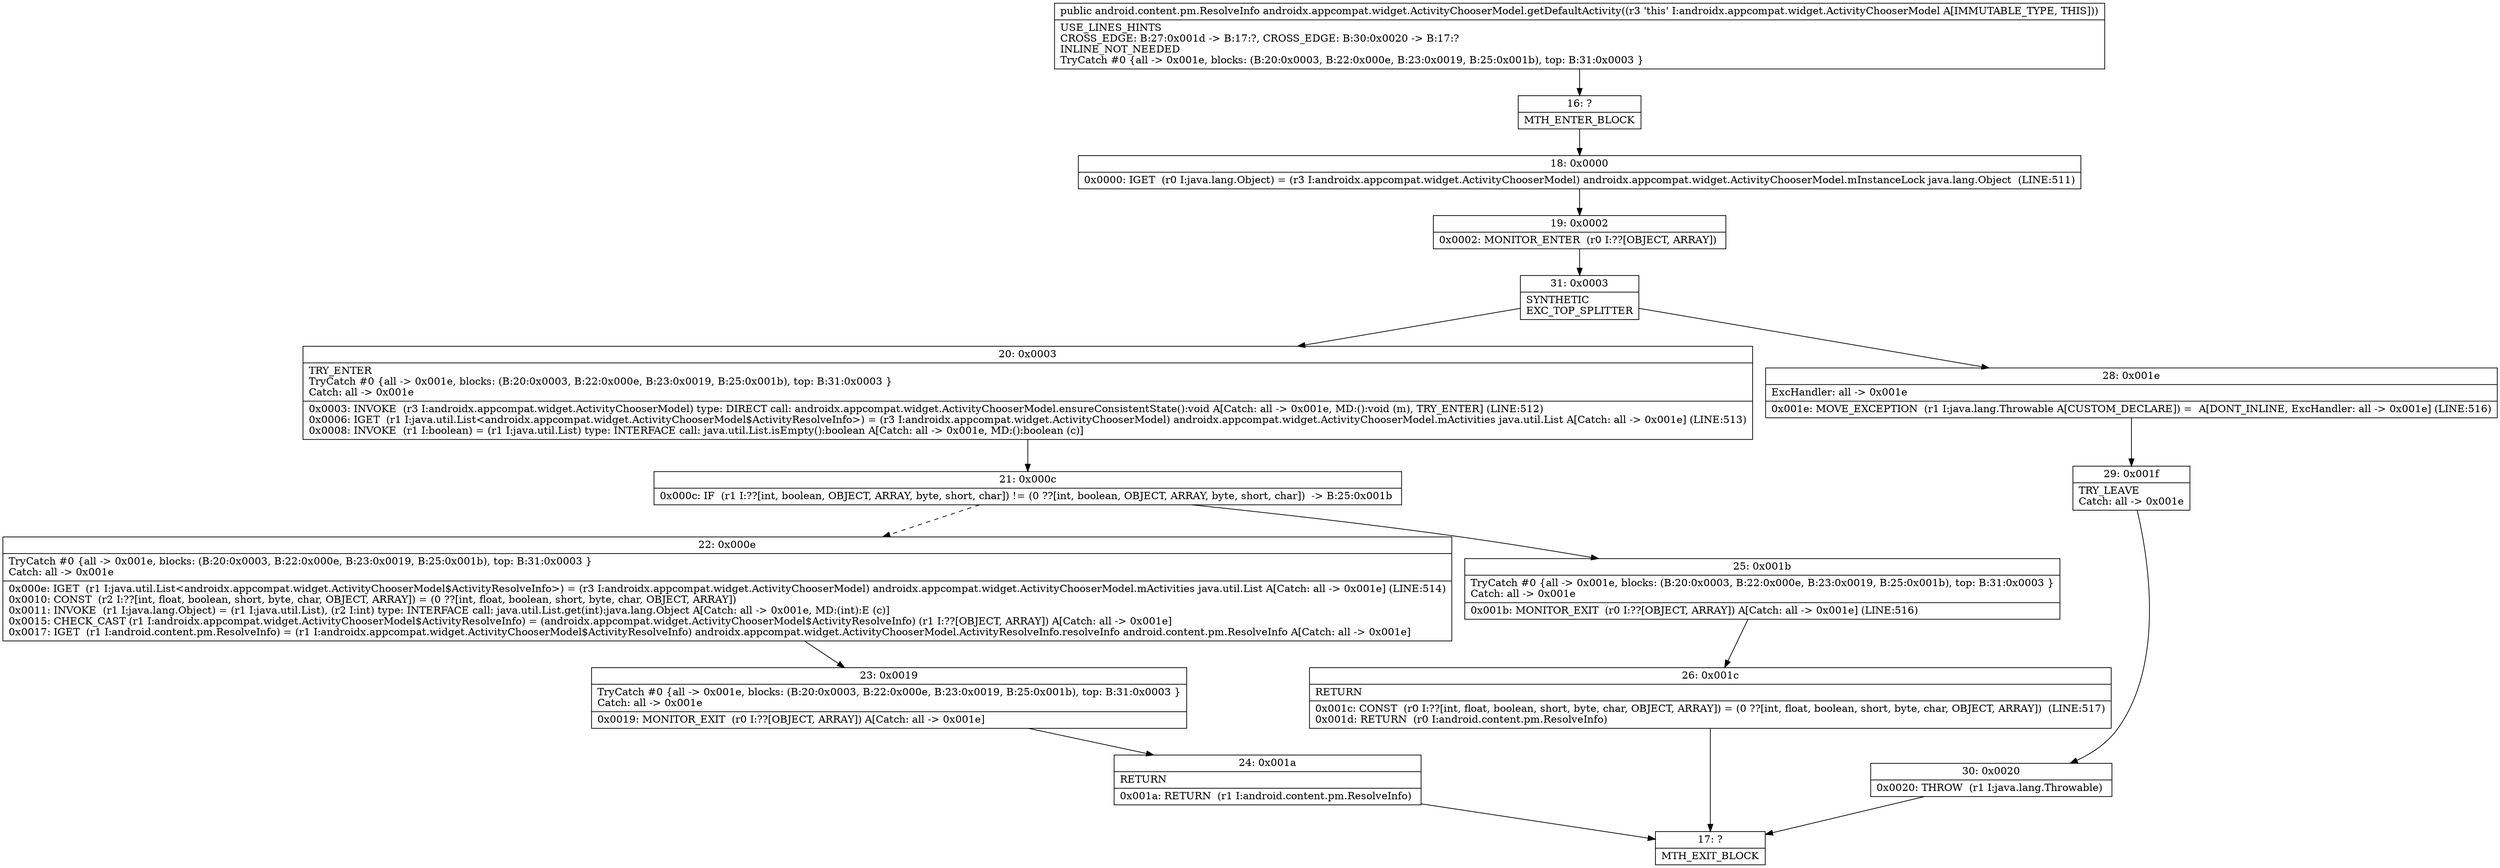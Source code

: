 digraph "CFG forandroidx.appcompat.widget.ActivityChooserModel.getDefaultActivity()Landroid\/content\/pm\/ResolveInfo;" {
Node_16 [shape=record,label="{16\:\ ?|MTH_ENTER_BLOCK\l}"];
Node_18 [shape=record,label="{18\:\ 0x0000|0x0000: IGET  (r0 I:java.lang.Object) = (r3 I:androidx.appcompat.widget.ActivityChooserModel) androidx.appcompat.widget.ActivityChooserModel.mInstanceLock java.lang.Object  (LINE:511)\l}"];
Node_19 [shape=record,label="{19\:\ 0x0002|0x0002: MONITOR_ENTER  (r0 I:??[OBJECT, ARRAY]) \l}"];
Node_31 [shape=record,label="{31\:\ 0x0003|SYNTHETIC\lEXC_TOP_SPLITTER\l}"];
Node_20 [shape=record,label="{20\:\ 0x0003|TRY_ENTER\lTryCatch #0 \{all \-\> 0x001e, blocks: (B:20:0x0003, B:22:0x000e, B:23:0x0019, B:25:0x001b), top: B:31:0x0003 \}\lCatch: all \-\> 0x001e\l|0x0003: INVOKE  (r3 I:androidx.appcompat.widget.ActivityChooserModel) type: DIRECT call: androidx.appcompat.widget.ActivityChooserModel.ensureConsistentState():void A[Catch: all \-\> 0x001e, MD:():void (m), TRY_ENTER] (LINE:512)\l0x0006: IGET  (r1 I:java.util.List\<androidx.appcompat.widget.ActivityChooserModel$ActivityResolveInfo\>) = (r3 I:androidx.appcompat.widget.ActivityChooserModel) androidx.appcompat.widget.ActivityChooserModel.mActivities java.util.List A[Catch: all \-\> 0x001e] (LINE:513)\l0x0008: INVOKE  (r1 I:boolean) = (r1 I:java.util.List) type: INTERFACE call: java.util.List.isEmpty():boolean A[Catch: all \-\> 0x001e, MD:():boolean (c)]\l}"];
Node_21 [shape=record,label="{21\:\ 0x000c|0x000c: IF  (r1 I:??[int, boolean, OBJECT, ARRAY, byte, short, char]) != (0 ??[int, boolean, OBJECT, ARRAY, byte, short, char])  \-\> B:25:0x001b \l}"];
Node_22 [shape=record,label="{22\:\ 0x000e|TryCatch #0 \{all \-\> 0x001e, blocks: (B:20:0x0003, B:22:0x000e, B:23:0x0019, B:25:0x001b), top: B:31:0x0003 \}\lCatch: all \-\> 0x001e\l|0x000e: IGET  (r1 I:java.util.List\<androidx.appcompat.widget.ActivityChooserModel$ActivityResolveInfo\>) = (r3 I:androidx.appcompat.widget.ActivityChooserModel) androidx.appcompat.widget.ActivityChooserModel.mActivities java.util.List A[Catch: all \-\> 0x001e] (LINE:514)\l0x0010: CONST  (r2 I:??[int, float, boolean, short, byte, char, OBJECT, ARRAY]) = (0 ??[int, float, boolean, short, byte, char, OBJECT, ARRAY]) \l0x0011: INVOKE  (r1 I:java.lang.Object) = (r1 I:java.util.List), (r2 I:int) type: INTERFACE call: java.util.List.get(int):java.lang.Object A[Catch: all \-\> 0x001e, MD:(int):E (c)]\l0x0015: CHECK_CAST (r1 I:androidx.appcompat.widget.ActivityChooserModel$ActivityResolveInfo) = (androidx.appcompat.widget.ActivityChooserModel$ActivityResolveInfo) (r1 I:??[OBJECT, ARRAY]) A[Catch: all \-\> 0x001e]\l0x0017: IGET  (r1 I:android.content.pm.ResolveInfo) = (r1 I:androidx.appcompat.widget.ActivityChooserModel$ActivityResolveInfo) androidx.appcompat.widget.ActivityChooserModel.ActivityResolveInfo.resolveInfo android.content.pm.ResolveInfo A[Catch: all \-\> 0x001e]\l}"];
Node_23 [shape=record,label="{23\:\ 0x0019|TryCatch #0 \{all \-\> 0x001e, blocks: (B:20:0x0003, B:22:0x000e, B:23:0x0019, B:25:0x001b), top: B:31:0x0003 \}\lCatch: all \-\> 0x001e\l|0x0019: MONITOR_EXIT  (r0 I:??[OBJECT, ARRAY]) A[Catch: all \-\> 0x001e]\l}"];
Node_24 [shape=record,label="{24\:\ 0x001a|RETURN\l|0x001a: RETURN  (r1 I:android.content.pm.ResolveInfo) \l}"];
Node_17 [shape=record,label="{17\:\ ?|MTH_EXIT_BLOCK\l}"];
Node_25 [shape=record,label="{25\:\ 0x001b|TryCatch #0 \{all \-\> 0x001e, blocks: (B:20:0x0003, B:22:0x000e, B:23:0x0019, B:25:0x001b), top: B:31:0x0003 \}\lCatch: all \-\> 0x001e\l|0x001b: MONITOR_EXIT  (r0 I:??[OBJECT, ARRAY]) A[Catch: all \-\> 0x001e] (LINE:516)\l}"];
Node_26 [shape=record,label="{26\:\ 0x001c|RETURN\l|0x001c: CONST  (r0 I:??[int, float, boolean, short, byte, char, OBJECT, ARRAY]) = (0 ??[int, float, boolean, short, byte, char, OBJECT, ARRAY])  (LINE:517)\l0x001d: RETURN  (r0 I:android.content.pm.ResolveInfo) \l}"];
Node_28 [shape=record,label="{28\:\ 0x001e|ExcHandler: all \-\> 0x001e\l|0x001e: MOVE_EXCEPTION  (r1 I:java.lang.Throwable A[CUSTOM_DECLARE]) =  A[DONT_INLINE, ExcHandler: all \-\> 0x001e] (LINE:516)\l}"];
Node_29 [shape=record,label="{29\:\ 0x001f|TRY_LEAVE\lCatch: all \-\> 0x001e\l}"];
Node_30 [shape=record,label="{30\:\ 0x0020|0x0020: THROW  (r1 I:java.lang.Throwable) \l}"];
MethodNode[shape=record,label="{public android.content.pm.ResolveInfo androidx.appcompat.widget.ActivityChooserModel.getDefaultActivity((r3 'this' I:androidx.appcompat.widget.ActivityChooserModel A[IMMUTABLE_TYPE, THIS]))  | USE_LINES_HINTS\lCROSS_EDGE: B:27:0x001d \-\> B:17:?, CROSS_EDGE: B:30:0x0020 \-\> B:17:?\lINLINE_NOT_NEEDED\lTryCatch #0 \{all \-\> 0x001e, blocks: (B:20:0x0003, B:22:0x000e, B:23:0x0019, B:25:0x001b), top: B:31:0x0003 \}\l}"];
MethodNode -> Node_16;Node_16 -> Node_18;
Node_18 -> Node_19;
Node_19 -> Node_31;
Node_31 -> Node_20;
Node_31 -> Node_28;
Node_20 -> Node_21;
Node_21 -> Node_22[style=dashed];
Node_21 -> Node_25;
Node_22 -> Node_23;
Node_23 -> Node_24;
Node_24 -> Node_17;
Node_25 -> Node_26;
Node_26 -> Node_17;
Node_28 -> Node_29;
Node_29 -> Node_30;
Node_30 -> Node_17;
}


